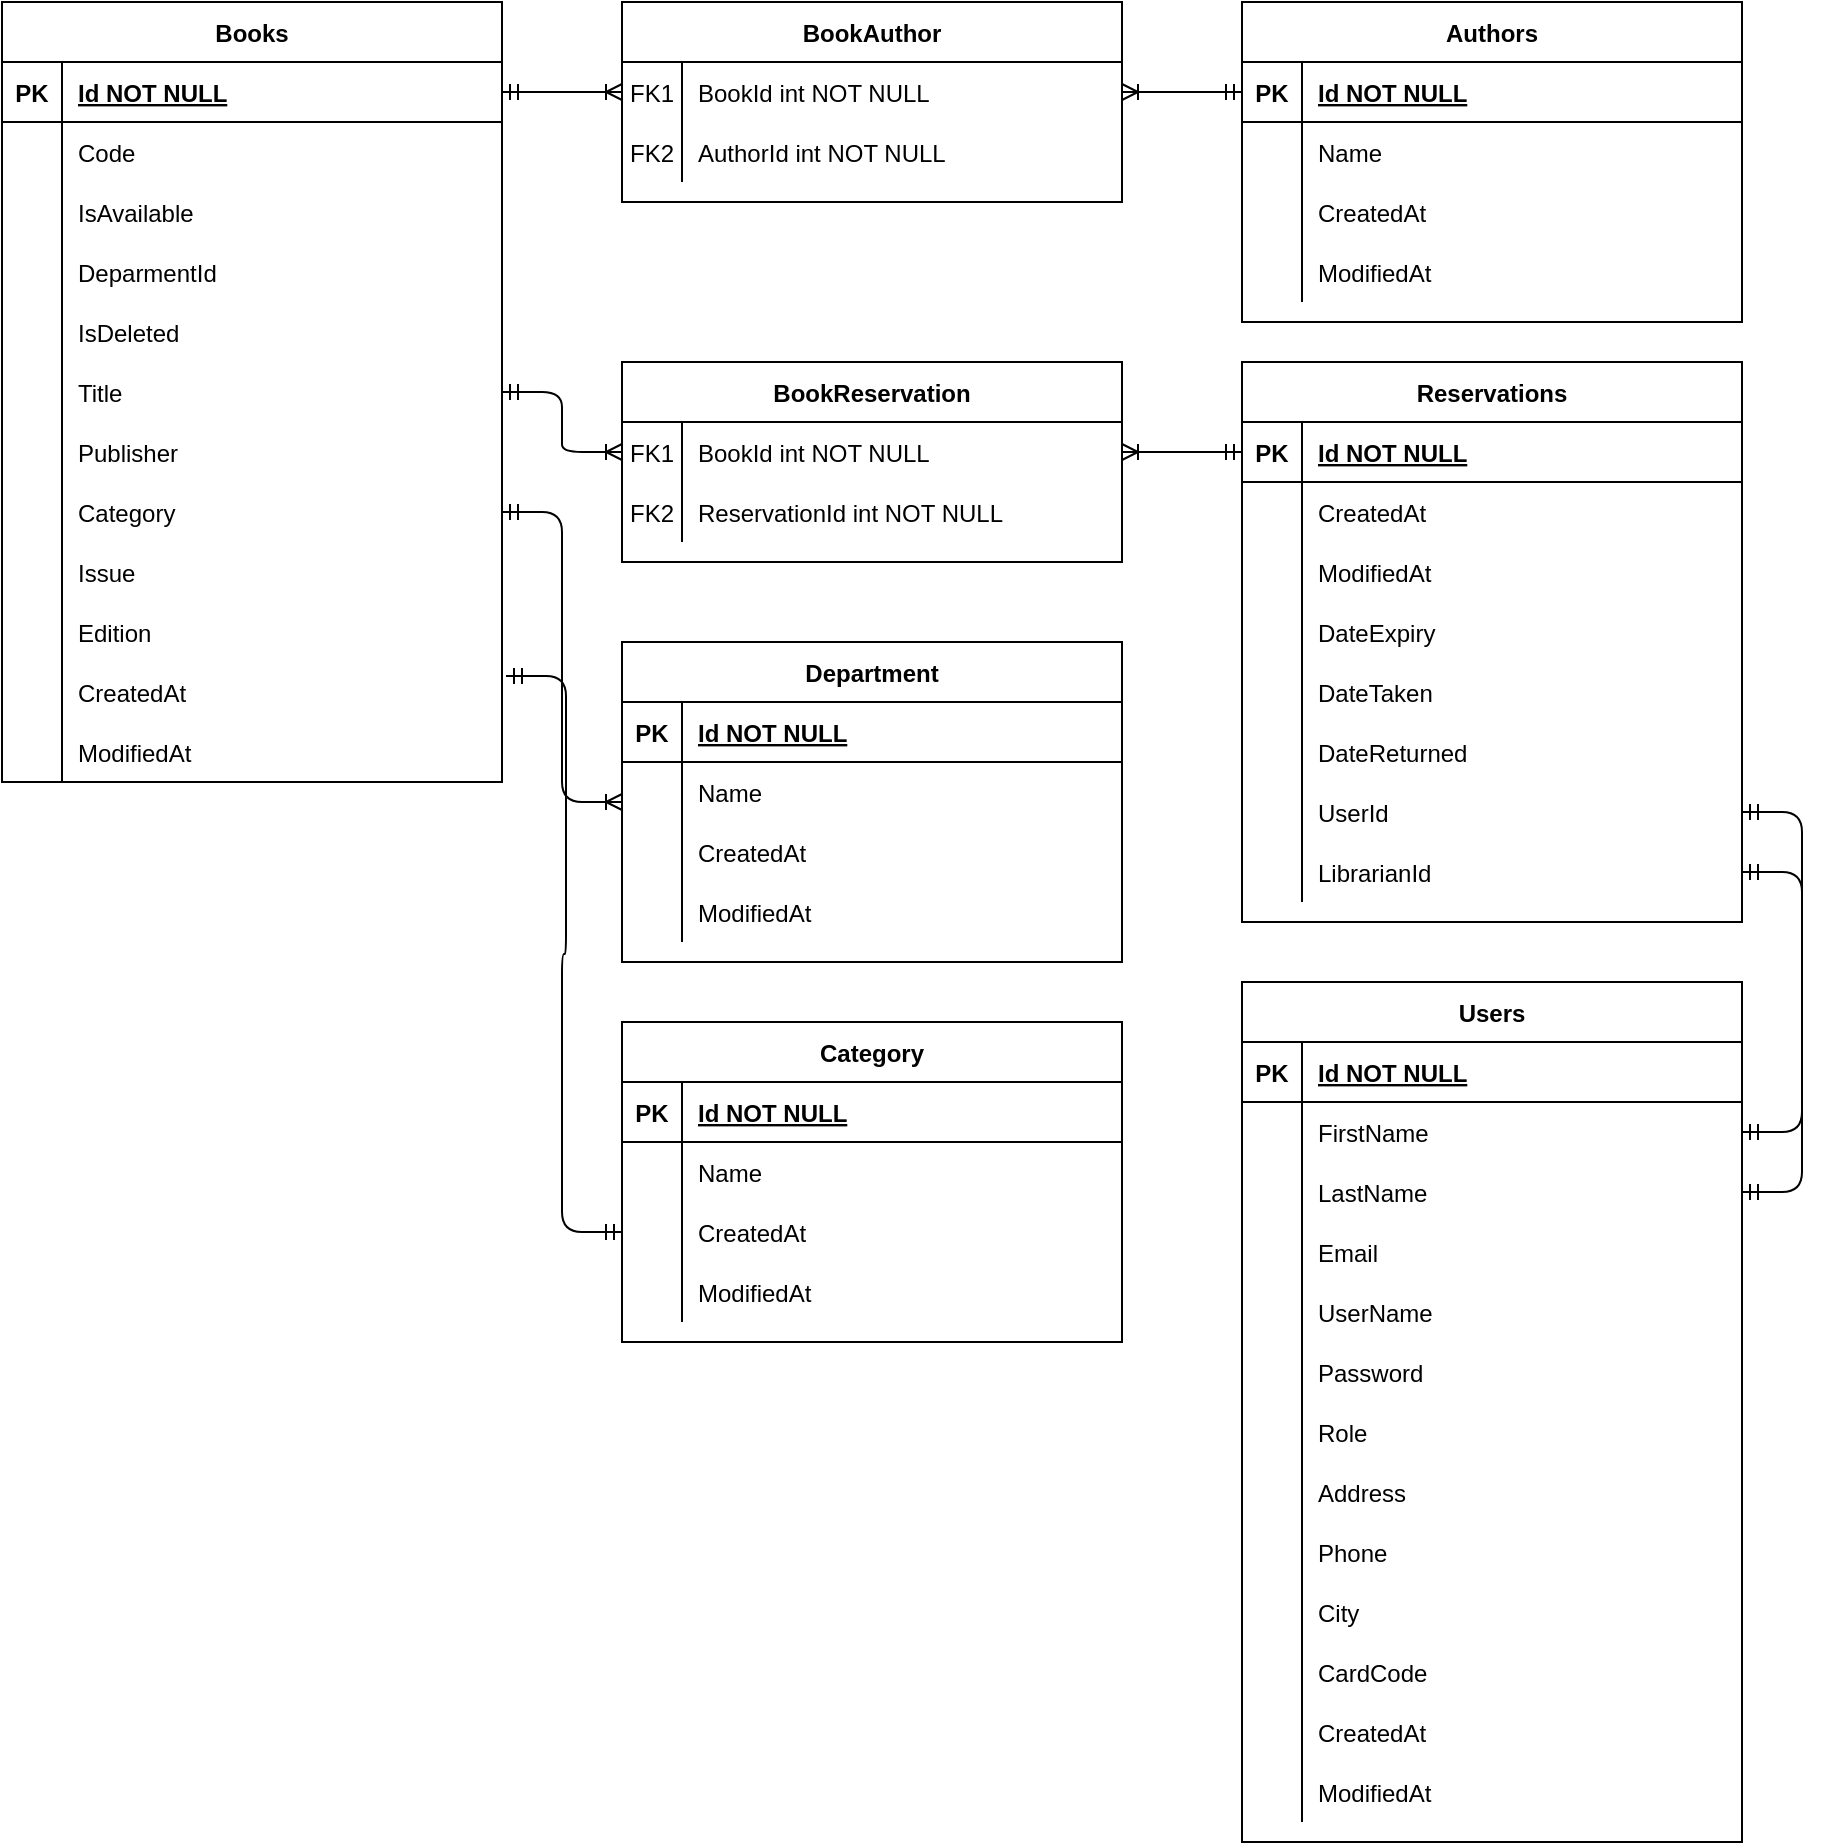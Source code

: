 <mxfile version="14.5.7" type="github">
  <diagram id="R2lEEEUBdFMjLlhIrx00" name="Page-1">
    <mxGraphModel dx="1422" dy="763" grid="1" gridSize="10" guides="1" tooltips="1" connect="1" arrows="1" fold="1" page="1" pageScale="1" pageWidth="850" pageHeight="1100" math="0" shadow="0" extFonts="Permanent Marker^https://fonts.googleapis.com/css?family=Permanent+Marker">
      <root>
        <mxCell id="0" />
        <mxCell id="1" parent="0" />
        <mxCell id="C-vyLk0tnHw3VtMMgP7b-2" value="BookAuthor" style="shape=table;startSize=30;container=1;collapsible=1;childLayout=tableLayout;fixedRows=1;rowLines=0;fontStyle=1;align=center;resizeLast=1;" parent="1" vertex="1">
          <mxGeometry x="320" y="40" width="250" height="100" as="geometry" />
        </mxCell>
        <mxCell id="C-vyLk0tnHw3VtMMgP7b-6" value="" style="shape=partialRectangle;collapsible=0;dropTarget=0;pointerEvents=0;fillColor=none;points=[[0,0.5],[1,0.5]];portConstraint=eastwest;top=0;left=0;right=0;bottom=0;" parent="C-vyLk0tnHw3VtMMgP7b-2" vertex="1">
          <mxGeometry y="30" width="250" height="30" as="geometry" />
        </mxCell>
        <mxCell id="C-vyLk0tnHw3VtMMgP7b-7" value="FK1" style="shape=partialRectangle;overflow=hidden;connectable=0;fillColor=none;top=0;left=0;bottom=0;right=0;" parent="C-vyLk0tnHw3VtMMgP7b-6" vertex="1">
          <mxGeometry width="30" height="30" as="geometry" />
        </mxCell>
        <mxCell id="C-vyLk0tnHw3VtMMgP7b-8" value="BookId int NOT NULL" style="shape=partialRectangle;overflow=hidden;connectable=0;fillColor=none;top=0;left=0;bottom=0;right=0;align=left;spacingLeft=6;" parent="C-vyLk0tnHw3VtMMgP7b-6" vertex="1">
          <mxGeometry x="30" width="220" height="30" as="geometry" />
        </mxCell>
        <mxCell id="C-vyLk0tnHw3VtMMgP7b-9" value="" style="shape=partialRectangle;collapsible=0;dropTarget=0;pointerEvents=0;fillColor=none;points=[[0,0.5],[1,0.5]];portConstraint=eastwest;top=0;left=0;right=0;bottom=0;" parent="C-vyLk0tnHw3VtMMgP7b-2" vertex="1">
          <mxGeometry y="60" width="250" height="30" as="geometry" />
        </mxCell>
        <mxCell id="C-vyLk0tnHw3VtMMgP7b-10" value="FK2" style="shape=partialRectangle;overflow=hidden;connectable=0;fillColor=none;top=0;left=0;bottom=0;right=0;" parent="C-vyLk0tnHw3VtMMgP7b-9" vertex="1">
          <mxGeometry width="30" height="30" as="geometry" />
        </mxCell>
        <mxCell id="C-vyLk0tnHw3VtMMgP7b-11" value="AuthorId int NOT NULL" style="shape=partialRectangle;overflow=hidden;connectable=0;fillColor=none;top=0;left=0;bottom=0;right=0;align=left;spacingLeft=6;" parent="C-vyLk0tnHw3VtMMgP7b-9" vertex="1">
          <mxGeometry x="30" width="220" height="30" as="geometry" />
        </mxCell>
        <mxCell id="C-vyLk0tnHw3VtMMgP7b-13" value="Authors" style="shape=table;startSize=30;container=1;collapsible=1;childLayout=tableLayout;fixedRows=1;rowLines=0;fontStyle=1;align=center;resizeLast=1;" parent="1" vertex="1">
          <mxGeometry x="630" y="40" width="250" height="160" as="geometry" />
        </mxCell>
        <mxCell id="C-vyLk0tnHw3VtMMgP7b-14" value="" style="shape=partialRectangle;collapsible=0;dropTarget=0;pointerEvents=0;fillColor=none;points=[[0,0.5],[1,0.5]];portConstraint=eastwest;top=0;left=0;right=0;bottom=1;" parent="C-vyLk0tnHw3VtMMgP7b-13" vertex="1">
          <mxGeometry y="30" width="250" height="30" as="geometry" />
        </mxCell>
        <mxCell id="C-vyLk0tnHw3VtMMgP7b-15" value="PK" style="shape=partialRectangle;overflow=hidden;connectable=0;fillColor=none;top=0;left=0;bottom=0;right=0;fontStyle=1;" parent="C-vyLk0tnHw3VtMMgP7b-14" vertex="1">
          <mxGeometry width="30" height="30" as="geometry" />
        </mxCell>
        <mxCell id="C-vyLk0tnHw3VtMMgP7b-16" value="Id NOT NULL " style="shape=partialRectangle;overflow=hidden;connectable=0;fillColor=none;top=0;left=0;bottom=0;right=0;align=left;spacingLeft=6;fontStyle=5;" parent="C-vyLk0tnHw3VtMMgP7b-14" vertex="1">
          <mxGeometry x="30" width="220" height="30" as="geometry" />
        </mxCell>
        <mxCell id="Au2_Axo3Q23OxQHNekFn-41" style="shape=partialRectangle;collapsible=0;dropTarget=0;pointerEvents=0;fillColor=none;points=[[0,0.5],[1,0.5]];portConstraint=eastwest;top=0;left=0;right=0;bottom=0;" parent="C-vyLk0tnHw3VtMMgP7b-13" vertex="1">
          <mxGeometry y="60" width="250" height="30" as="geometry" />
        </mxCell>
        <mxCell id="Au2_Axo3Q23OxQHNekFn-42" style="shape=partialRectangle;overflow=hidden;connectable=0;fillColor=none;top=0;left=0;bottom=0;right=0;" parent="Au2_Axo3Q23OxQHNekFn-41" vertex="1">
          <mxGeometry width="30" height="30" as="geometry" />
        </mxCell>
        <mxCell id="Au2_Axo3Q23OxQHNekFn-43" value="Name" style="shape=partialRectangle;overflow=hidden;connectable=0;fillColor=none;top=0;left=0;bottom=0;right=0;align=left;spacingLeft=6;" parent="Au2_Axo3Q23OxQHNekFn-41" vertex="1">
          <mxGeometry x="30" width="220" height="30" as="geometry" />
        </mxCell>
        <mxCell id="C-vyLk0tnHw3VtMMgP7b-17" value="" style="shape=partialRectangle;collapsible=0;dropTarget=0;pointerEvents=0;fillColor=none;points=[[0,0.5],[1,0.5]];portConstraint=eastwest;top=0;left=0;right=0;bottom=0;" parent="C-vyLk0tnHw3VtMMgP7b-13" vertex="1">
          <mxGeometry y="90" width="250" height="30" as="geometry" />
        </mxCell>
        <mxCell id="C-vyLk0tnHw3VtMMgP7b-18" value="" style="shape=partialRectangle;overflow=hidden;connectable=0;fillColor=none;top=0;left=0;bottom=0;right=0;" parent="C-vyLk0tnHw3VtMMgP7b-17" vertex="1">
          <mxGeometry width="30" height="30" as="geometry" />
        </mxCell>
        <mxCell id="C-vyLk0tnHw3VtMMgP7b-19" value="CreatedAt" style="shape=partialRectangle;overflow=hidden;connectable=0;fillColor=none;top=0;left=0;bottom=0;right=0;align=left;spacingLeft=6;" parent="C-vyLk0tnHw3VtMMgP7b-17" vertex="1">
          <mxGeometry x="30" width="220" height="30" as="geometry" />
        </mxCell>
        <mxCell id="C-vyLk0tnHw3VtMMgP7b-20" value="" style="shape=partialRectangle;collapsible=0;dropTarget=0;pointerEvents=0;fillColor=none;points=[[0,0.5],[1,0.5]];portConstraint=eastwest;top=0;left=0;right=0;bottom=0;" parent="C-vyLk0tnHw3VtMMgP7b-13" vertex="1">
          <mxGeometry y="120" width="250" height="30" as="geometry" />
        </mxCell>
        <mxCell id="C-vyLk0tnHw3VtMMgP7b-21" value="" style="shape=partialRectangle;overflow=hidden;connectable=0;fillColor=none;top=0;left=0;bottom=0;right=0;" parent="C-vyLk0tnHw3VtMMgP7b-20" vertex="1">
          <mxGeometry width="30" height="30" as="geometry" />
        </mxCell>
        <mxCell id="C-vyLk0tnHw3VtMMgP7b-22" value="ModifiedAt" style="shape=partialRectangle;overflow=hidden;connectable=0;fillColor=none;top=0;left=0;bottom=0;right=0;align=left;spacingLeft=6;" parent="C-vyLk0tnHw3VtMMgP7b-20" vertex="1">
          <mxGeometry x="30" width="220" height="30" as="geometry" />
        </mxCell>
        <mxCell id="C-vyLk0tnHw3VtMMgP7b-23" value="Books" style="shape=table;startSize=30;container=1;collapsible=1;childLayout=tableLayout;fixedRows=1;rowLines=0;fontStyle=1;align=center;resizeLast=1;" parent="1" vertex="1">
          <mxGeometry x="10" y="40" width="250" height="390" as="geometry" />
        </mxCell>
        <mxCell id="C-vyLk0tnHw3VtMMgP7b-24" value="" style="shape=partialRectangle;collapsible=0;dropTarget=0;pointerEvents=0;fillColor=none;points=[[0,0.5],[1,0.5]];portConstraint=eastwest;top=0;left=0;right=0;bottom=1;" parent="C-vyLk0tnHw3VtMMgP7b-23" vertex="1">
          <mxGeometry y="30" width="250" height="30" as="geometry" />
        </mxCell>
        <mxCell id="C-vyLk0tnHw3VtMMgP7b-25" value="PK" style="shape=partialRectangle;overflow=hidden;connectable=0;fillColor=none;top=0;left=0;bottom=0;right=0;fontStyle=1;" parent="C-vyLk0tnHw3VtMMgP7b-24" vertex="1">
          <mxGeometry width="30" height="30" as="geometry" />
        </mxCell>
        <mxCell id="C-vyLk0tnHw3VtMMgP7b-26" value="Id NOT NULL " style="shape=partialRectangle;overflow=hidden;connectable=0;fillColor=none;top=0;left=0;bottom=0;right=0;align=left;spacingLeft=6;fontStyle=5;" parent="C-vyLk0tnHw3VtMMgP7b-24" vertex="1">
          <mxGeometry x="30" width="220" height="30" as="geometry" />
        </mxCell>
        <mxCell id="Au2_Axo3Q23OxQHNekFn-34" style="shape=partialRectangle;collapsible=0;dropTarget=0;pointerEvents=0;fillColor=none;points=[[0,0.5],[1,0.5]];portConstraint=eastwest;top=0;left=0;right=0;bottom=0;" parent="C-vyLk0tnHw3VtMMgP7b-23" vertex="1">
          <mxGeometry y="60" width="250" height="30" as="geometry" />
        </mxCell>
        <mxCell id="Au2_Axo3Q23OxQHNekFn-35" style="shape=partialRectangle;overflow=hidden;connectable=0;fillColor=none;top=0;left=0;bottom=0;right=0;" parent="Au2_Axo3Q23OxQHNekFn-34" vertex="1">
          <mxGeometry width="30" height="30" as="geometry" />
        </mxCell>
        <mxCell id="Au2_Axo3Q23OxQHNekFn-36" value="Code" style="shape=partialRectangle;overflow=hidden;connectable=0;fillColor=none;top=0;left=0;bottom=0;right=0;align=left;spacingLeft=6;" parent="Au2_Axo3Q23OxQHNekFn-34" vertex="1">
          <mxGeometry x="30" width="220" height="30" as="geometry" />
        </mxCell>
        <mxCell id="C-vyLk0tnHw3VtMMgP7b-27" value="" style="shape=partialRectangle;collapsible=0;dropTarget=0;pointerEvents=0;fillColor=none;points=[[0,0.5],[1,0.5]];portConstraint=eastwest;top=0;left=0;right=0;bottom=0;" parent="C-vyLk0tnHw3VtMMgP7b-23" vertex="1">
          <mxGeometry y="90" width="250" height="30" as="geometry" />
        </mxCell>
        <mxCell id="C-vyLk0tnHw3VtMMgP7b-28" value="" style="shape=partialRectangle;overflow=hidden;connectable=0;fillColor=none;top=0;left=0;bottom=0;right=0;" parent="C-vyLk0tnHw3VtMMgP7b-27" vertex="1">
          <mxGeometry width="30" height="30" as="geometry" />
        </mxCell>
        <mxCell id="C-vyLk0tnHw3VtMMgP7b-29" value="IsAvailable" style="shape=partialRectangle;overflow=hidden;connectable=0;fillColor=none;top=0;left=0;bottom=0;right=0;align=left;spacingLeft=6;" parent="C-vyLk0tnHw3VtMMgP7b-27" vertex="1">
          <mxGeometry x="30" width="220" height="30" as="geometry" />
        </mxCell>
        <mxCell id="Au2_Axo3Q23OxQHNekFn-7" style="shape=partialRectangle;collapsible=0;dropTarget=0;pointerEvents=0;fillColor=none;points=[[0,0.5],[1,0.5]];portConstraint=eastwest;top=0;left=0;right=0;bottom=0;" parent="C-vyLk0tnHw3VtMMgP7b-23" vertex="1">
          <mxGeometry y="120" width="250" height="30" as="geometry" />
        </mxCell>
        <mxCell id="Au2_Axo3Q23OxQHNekFn-8" style="shape=partialRectangle;overflow=hidden;connectable=0;fillColor=none;top=0;left=0;bottom=0;right=0;" parent="Au2_Axo3Q23OxQHNekFn-7" vertex="1">
          <mxGeometry width="30" height="30" as="geometry" />
        </mxCell>
        <mxCell id="Au2_Axo3Q23OxQHNekFn-9" value="DeparmentId" style="shape=partialRectangle;overflow=hidden;connectable=0;fillColor=none;top=0;left=0;bottom=0;right=0;align=left;spacingLeft=6;" parent="Au2_Axo3Q23OxQHNekFn-7" vertex="1">
          <mxGeometry x="30" width="220" height="30" as="geometry" />
        </mxCell>
        <mxCell id="Au2_Axo3Q23OxQHNekFn-10" style="shape=partialRectangle;collapsible=0;dropTarget=0;pointerEvents=0;fillColor=none;points=[[0,0.5],[1,0.5]];portConstraint=eastwest;top=0;left=0;right=0;bottom=0;" parent="C-vyLk0tnHw3VtMMgP7b-23" vertex="1">
          <mxGeometry y="150" width="250" height="30" as="geometry" />
        </mxCell>
        <mxCell id="Au2_Axo3Q23OxQHNekFn-11" style="shape=partialRectangle;overflow=hidden;connectable=0;fillColor=none;top=0;left=0;bottom=0;right=0;" parent="Au2_Axo3Q23OxQHNekFn-10" vertex="1">
          <mxGeometry width="30" height="30" as="geometry" />
        </mxCell>
        <mxCell id="Au2_Axo3Q23OxQHNekFn-12" value="IsDeleted" style="shape=partialRectangle;overflow=hidden;connectable=0;fillColor=none;top=0;left=0;bottom=0;right=0;align=left;spacingLeft=6;" parent="Au2_Axo3Q23OxQHNekFn-10" vertex="1">
          <mxGeometry x="30" width="220" height="30" as="geometry" />
        </mxCell>
        <mxCell id="Au2_Axo3Q23OxQHNekFn-13" style="shape=partialRectangle;collapsible=0;dropTarget=0;pointerEvents=0;fillColor=none;points=[[0,0.5],[1,0.5]];portConstraint=eastwest;top=0;left=0;right=0;bottom=0;" parent="C-vyLk0tnHw3VtMMgP7b-23" vertex="1">
          <mxGeometry y="180" width="250" height="30" as="geometry" />
        </mxCell>
        <mxCell id="Au2_Axo3Q23OxQHNekFn-14" style="shape=partialRectangle;overflow=hidden;connectable=0;fillColor=none;top=0;left=0;bottom=0;right=0;" parent="Au2_Axo3Q23OxQHNekFn-13" vertex="1">
          <mxGeometry width="30" height="30" as="geometry" />
        </mxCell>
        <mxCell id="Au2_Axo3Q23OxQHNekFn-15" value="Title" style="shape=partialRectangle;overflow=hidden;connectable=0;fillColor=none;top=0;left=0;bottom=0;right=0;align=left;spacingLeft=6;" parent="Au2_Axo3Q23OxQHNekFn-13" vertex="1">
          <mxGeometry x="30" width="220" height="30" as="geometry" />
        </mxCell>
        <mxCell id="Au2_Axo3Q23OxQHNekFn-16" style="shape=partialRectangle;collapsible=0;dropTarget=0;pointerEvents=0;fillColor=none;points=[[0,0.5],[1,0.5]];portConstraint=eastwest;top=0;left=0;right=0;bottom=0;" parent="C-vyLk0tnHw3VtMMgP7b-23" vertex="1">
          <mxGeometry y="210" width="250" height="30" as="geometry" />
        </mxCell>
        <mxCell id="Au2_Axo3Q23OxQHNekFn-17" style="shape=partialRectangle;overflow=hidden;connectable=0;fillColor=none;top=0;left=0;bottom=0;right=0;" parent="Au2_Axo3Q23OxQHNekFn-16" vertex="1">
          <mxGeometry width="30" height="30" as="geometry" />
        </mxCell>
        <mxCell id="Au2_Axo3Q23OxQHNekFn-18" value="Publisher" style="shape=partialRectangle;overflow=hidden;connectable=0;fillColor=none;top=0;left=0;bottom=0;right=0;align=left;spacingLeft=6;" parent="Au2_Axo3Q23OxQHNekFn-16" vertex="1">
          <mxGeometry x="30" width="220" height="30" as="geometry" />
        </mxCell>
        <mxCell id="Au2_Axo3Q23OxQHNekFn-19" style="shape=partialRectangle;collapsible=0;dropTarget=0;pointerEvents=0;fillColor=none;points=[[0,0.5],[1,0.5]];portConstraint=eastwest;top=0;left=0;right=0;bottom=0;" parent="C-vyLk0tnHw3VtMMgP7b-23" vertex="1">
          <mxGeometry y="240" width="250" height="30" as="geometry" />
        </mxCell>
        <mxCell id="Au2_Axo3Q23OxQHNekFn-20" style="shape=partialRectangle;overflow=hidden;connectable=0;fillColor=none;top=0;left=0;bottom=0;right=0;" parent="Au2_Axo3Q23OxQHNekFn-19" vertex="1">
          <mxGeometry width="30" height="30" as="geometry" />
        </mxCell>
        <mxCell id="Au2_Axo3Q23OxQHNekFn-21" value="Category" style="shape=partialRectangle;overflow=hidden;connectable=0;fillColor=none;top=0;left=0;bottom=0;right=0;align=left;spacingLeft=6;" parent="Au2_Axo3Q23OxQHNekFn-19" vertex="1">
          <mxGeometry x="30" width="220" height="30" as="geometry" />
        </mxCell>
        <mxCell id="Au2_Axo3Q23OxQHNekFn-22" style="shape=partialRectangle;collapsible=0;dropTarget=0;pointerEvents=0;fillColor=none;points=[[0,0.5],[1,0.5]];portConstraint=eastwest;top=0;left=0;right=0;bottom=0;" parent="C-vyLk0tnHw3VtMMgP7b-23" vertex="1">
          <mxGeometry y="270" width="250" height="30" as="geometry" />
        </mxCell>
        <mxCell id="Au2_Axo3Q23OxQHNekFn-23" style="shape=partialRectangle;overflow=hidden;connectable=0;fillColor=none;top=0;left=0;bottom=0;right=0;" parent="Au2_Axo3Q23OxQHNekFn-22" vertex="1">
          <mxGeometry width="30" height="30" as="geometry" />
        </mxCell>
        <mxCell id="Au2_Axo3Q23OxQHNekFn-24" value="Issue" style="shape=partialRectangle;overflow=hidden;connectable=0;fillColor=none;top=0;left=0;bottom=0;right=0;align=left;spacingLeft=6;" parent="Au2_Axo3Q23OxQHNekFn-22" vertex="1">
          <mxGeometry x="30" width="220" height="30" as="geometry" />
        </mxCell>
        <mxCell id="Au2_Axo3Q23OxQHNekFn-25" style="shape=partialRectangle;collapsible=0;dropTarget=0;pointerEvents=0;fillColor=none;points=[[0,0.5],[1,0.5]];portConstraint=eastwest;top=0;left=0;right=0;bottom=0;" parent="C-vyLk0tnHw3VtMMgP7b-23" vertex="1">
          <mxGeometry y="300" width="250" height="30" as="geometry" />
        </mxCell>
        <mxCell id="Au2_Axo3Q23OxQHNekFn-26" style="shape=partialRectangle;overflow=hidden;connectable=0;fillColor=none;top=0;left=0;bottom=0;right=0;" parent="Au2_Axo3Q23OxQHNekFn-25" vertex="1">
          <mxGeometry width="30" height="30" as="geometry" />
        </mxCell>
        <mxCell id="Au2_Axo3Q23OxQHNekFn-27" value="Edition" style="shape=partialRectangle;overflow=hidden;connectable=0;fillColor=none;top=0;left=0;bottom=0;right=0;align=left;spacingLeft=6;" parent="Au2_Axo3Q23OxQHNekFn-25" vertex="1">
          <mxGeometry x="30" width="220" height="30" as="geometry" />
        </mxCell>
        <mxCell id="Au2_Axo3Q23OxQHNekFn-28" style="shape=partialRectangle;collapsible=0;dropTarget=0;pointerEvents=0;fillColor=none;points=[[0,0.5],[1,0.5]];portConstraint=eastwest;top=0;left=0;right=0;bottom=0;" parent="C-vyLk0tnHw3VtMMgP7b-23" vertex="1">
          <mxGeometry y="330" width="250" height="30" as="geometry" />
        </mxCell>
        <mxCell id="Au2_Axo3Q23OxQHNekFn-29" style="shape=partialRectangle;overflow=hidden;connectable=0;fillColor=none;top=0;left=0;bottom=0;right=0;" parent="Au2_Axo3Q23OxQHNekFn-28" vertex="1">
          <mxGeometry width="30" height="30" as="geometry" />
        </mxCell>
        <mxCell id="Au2_Axo3Q23OxQHNekFn-30" value="CreatedAt" style="shape=partialRectangle;overflow=hidden;connectable=0;fillColor=none;top=0;left=0;bottom=0;right=0;align=left;spacingLeft=6;" parent="Au2_Axo3Q23OxQHNekFn-28" vertex="1">
          <mxGeometry x="30" width="220" height="30" as="geometry" />
        </mxCell>
        <mxCell id="Au2_Axo3Q23OxQHNekFn-31" style="shape=partialRectangle;collapsible=0;dropTarget=0;pointerEvents=0;fillColor=none;points=[[0,0.5],[1,0.5]];portConstraint=eastwest;top=0;left=0;right=0;bottom=0;" parent="C-vyLk0tnHw3VtMMgP7b-23" vertex="1">
          <mxGeometry y="360" width="250" height="30" as="geometry" />
        </mxCell>
        <mxCell id="Au2_Axo3Q23OxQHNekFn-32" style="shape=partialRectangle;overflow=hidden;connectable=0;fillColor=none;top=0;left=0;bottom=0;right=0;" parent="Au2_Axo3Q23OxQHNekFn-31" vertex="1">
          <mxGeometry width="30" height="30" as="geometry" />
        </mxCell>
        <mxCell id="Au2_Axo3Q23OxQHNekFn-33" value="ModifiedAt" style="shape=partialRectangle;overflow=hidden;connectable=0;fillColor=none;top=0;left=0;bottom=0;right=0;align=left;spacingLeft=6;" parent="Au2_Axo3Q23OxQHNekFn-31" vertex="1">
          <mxGeometry x="30" width="220" height="30" as="geometry" />
        </mxCell>
        <mxCell id="Au2_Axo3Q23OxQHNekFn-44" value="" style="edgeStyle=entityRelationEdgeStyle;fontSize=12;html=1;endArrow=ERoneToMany;startArrow=ERmandOne;exitX=1;exitY=0.5;exitDx=0;exitDy=0;entryX=0;entryY=0.5;entryDx=0;entryDy=0;" parent="1" source="C-vyLk0tnHw3VtMMgP7b-24" target="C-vyLk0tnHw3VtMMgP7b-6" edge="1">
          <mxGeometry width="100" height="100" relative="1" as="geometry">
            <mxPoint x="370" y="320" as="sourcePoint" />
            <mxPoint x="470" y="220" as="targetPoint" />
          </mxGeometry>
        </mxCell>
        <mxCell id="Au2_Axo3Q23OxQHNekFn-45" value="" style="edgeStyle=entityRelationEdgeStyle;fontSize=12;html=1;endArrow=ERoneToMany;startArrow=ERmandOne;entryX=1;entryY=0.5;entryDx=0;entryDy=0;exitX=0;exitY=0.5;exitDx=0;exitDy=0;" parent="1" source="C-vyLk0tnHw3VtMMgP7b-14" target="C-vyLk0tnHw3VtMMgP7b-6" edge="1">
          <mxGeometry width="100" height="100" relative="1" as="geometry">
            <mxPoint x="370" y="320" as="sourcePoint" />
            <mxPoint x="470" y="220" as="targetPoint" />
          </mxGeometry>
        </mxCell>
        <mxCell id="Au2_Axo3Q23OxQHNekFn-48" value="Reservations" style="shape=table;startSize=30;container=1;collapsible=1;childLayout=tableLayout;fixedRows=1;rowLines=0;fontStyle=1;align=center;resizeLast=1;" parent="1" vertex="1">
          <mxGeometry x="630" y="220" width="250" height="280" as="geometry" />
        </mxCell>
        <mxCell id="Au2_Axo3Q23OxQHNekFn-49" value="" style="shape=partialRectangle;collapsible=0;dropTarget=0;pointerEvents=0;fillColor=none;points=[[0,0.5],[1,0.5]];portConstraint=eastwest;top=0;left=0;right=0;bottom=1;" parent="Au2_Axo3Q23OxQHNekFn-48" vertex="1">
          <mxGeometry y="30" width="250" height="30" as="geometry" />
        </mxCell>
        <mxCell id="Au2_Axo3Q23OxQHNekFn-50" value="PK" style="shape=partialRectangle;overflow=hidden;connectable=0;fillColor=none;top=0;left=0;bottom=0;right=0;fontStyle=1;" parent="Au2_Axo3Q23OxQHNekFn-49" vertex="1">
          <mxGeometry width="30" height="30" as="geometry" />
        </mxCell>
        <mxCell id="Au2_Axo3Q23OxQHNekFn-51" value="Id NOT NULL " style="shape=partialRectangle;overflow=hidden;connectable=0;fillColor=none;top=0;left=0;bottom=0;right=0;align=left;spacingLeft=6;fontStyle=5;" parent="Au2_Axo3Q23OxQHNekFn-49" vertex="1">
          <mxGeometry x="30" width="220" height="30" as="geometry" />
        </mxCell>
        <mxCell id="Au2_Axo3Q23OxQHNekFn-55" value="" style="shape=partialRectangle;collapsible=0;dropTarget=0;pointerEvents=0;fillColor=none;points=[[0,0.5],[1,0.5]];portConstraint=eastwest;top=0;left=0;right=0;bottom=0;" parent="Au2_Axo3Q23OxQHNekFn-48" vertex="1">
          <mxGeometry y="60" width="250" height="30" as="geometry" />
        </mxCell>
        <mxCell id="Au2_Axo3Q23OxQHNekFn-56" value="" style="shape=partialRectangle;overflow=hidden;connectable=0;fillColor=none;top=0;left=0;bottom=0;right=0;" parent="Au2_Axo3Q23OxQHNekFn-55" vertex="1">
          <mxGeometry width="30" height="30" as="geometry" />
        </mxCell>
        <mxCell id="Au2_Axo3Q23OxQHNekFn-57" value="CreatedAt" style="shape=partialRectangle;overflow=hidden;connectable=0;fillColor=none;top=0;left=0;bottom=0;right=0;align=left;spacingLeft=6;" parent="Au2_Axo3Q23OxQHNekFn-55" vertex="1">
          <mxGeometry x="30" width="220" height="30" as="geometry" />
        </mxCell>
        <mxCell id="Au2_Axo3Q23OxQHNekFn-58" value="" style="shape=partialRectangle;collapsible=0;dropTarget=0;pointerEvents=0;fillColor=none;points=[[0,0.5],[1,0.5]];portConstraint=eastwest;top=0;left=0;right=0;bottom=0;" parent="Au2_Axo3Q23OxQHNekFn-48" vertex="1">
          <mxGeometry y="90" width="250" height="30" as="geometry" />
        </mxCell>
        <mxCell id="Au2_Axo3Q23OxQHNekFn-59" value="" style="shape=partialRectangle;overflow=hidden;connectable=0;fillColor=none;top=0;left=0;bottom=0;right=0;" parent="Au2_Axo3Q23OxQHNekFn-58" vertex="1">
          <mxGeometry width="30" height="30" as="geometry" />
        </mxCell>
        <mxCell id="Au2_Axo3Q23OxQHNekFn-60" value="ModifiedAt" style="shape=partialRectangle;overflow=hidden;connectable=0;fillColor=none;top=0;left=0;bottom=0;right=0;align=left;spacingLeft=6;" parent="Au2_Axo3Q23OxQHNekFn-58" vertex="1">
          <mxGeometry x="30" width="220" height="30" as="geometry" />
        </mxCell>
        <mxCell id="Au2_Axo3Q23OxQHNekFn-67" style="shape=partialRectangle;collapsible=0;dropTarget=0;pointerEvents=0;fillColor=none;points=[[0,0.5],[1,0.5]];portConstraint=eastwest;top=0;left=0;right=0;bottom=0;" parent="Au2_Axo3Q23OxQHNekFn-48" vertex="1">
          <mxGeometry y="120" width="250" height="30" as="geometry" />
        </mxCell>
        <mxCell id="Au2_Axo3Q23OxQHNekFn-68" style="shape=partialRectangle;overflow=hidden;connectable=0;fillColor=none;top=0;left=0;bottom=0;right=0;" parent="Au2_Axo3Q23OxQHNekFn-67" vertex="1">
          <mxGeometry width="30" height="30" as="geometry" />
        </mxCell>
        <mxCell id="Au2_Axo3Q23OxQHNekFn-69" value="DateExpiry" style="shape=partialRectangle;overflow=hidden;connectable=0;fillColor=none;top=0;left=0;bottom=0;right=0;align=left;spacingLeft=6;" parent="Au2_Axo3Q23OxQHNekFn-67" vertex="1">
          <mxGeometry x="30" width="220" height="30" as="geometry" />
        </mxCell>
        <mxCell id="Au2_Axo3Q23OxQHNekFn-64" style="shape=partialRectangle;collapsible=0;dropTarget=0;pointerEvents=0;fillColor=none;points=[[0,0.5],[1,0.5]];portConstraint=eastwest;top=0;left=0;right=0;bottom=0;" parent="Au2_Axo3Q23OxQHNekFn-48" vertex="1">
          <mxGeometry y="150" width="250" height="30" as="geometry" />
        </mxCell>
        <mxCell id="Au2_Axo3Q23OxQHNekFn-65" style="shape=partialRectangle;overflow=hidden;connectable=0;fillColor=none;top=0;left=0;bottom=0;right=0;" parent="Au2_Axo3Q23OxQHNekFn-64" vertex="1">
          <mxGeometry width="30" height="30" as="geometry" />
        </mxCell>
        <mxCell id="Au2_Axo3Q23OxQHNekFn-66" value="DateTaken" style="shape=partialRectangle;overflow=hidden;connectable=0;fillColor=none;top=0;left=0;bottom=0;right=0;align=left;spacingLeft=6;" parent="Au2_Axo3Q23OxQHNekFn-64" vertex="1">
          <mxGeometry x="30" width="220" height="30" as="geometry" />
        </mxCell>
        <mxCell id="Au2_Axo3Q23OxQHNekFn-76" style="shape=partialRectangle;collapsible=0;dropTarget=0;pointerEvents=0;fillColor=none;points=[[0,0.5],[1,0.5]];portConstraint=eastwest;top=0;left=0;right=0;bottom=0;" parent="Au2_Axo3Q23OxQHNekFn-48" vertex="1">
          <mxGeometry y="180" width="250" height="30" as="geometry" />
        </mxCell>
        <mxCell id="Au2_Axo3Q23OxQHNekFn-77" style="shape=partialRectangle;overflow=hidden;connectable=0;fillColor=none;top=0;left=0;bottom=0;right=0;" parent="Au2_Axo3Q23OxQHNekFn-76" vertex="1">
          <mxGeometry width="30" height="30" as="geometry" />
        </mxCell>
        <mxCell id="Au2_Axo3Q23OxQHNekFn-78" value="DateReturned" style="shape=partialRectangle;overflow=hidden;connectable=0;fillColor=none;top=0;left=0;bottom=0;right=0;align=left;spacingLeft=6;" parent="Au2_Axo3Q23OxQHNekFn-76" vertex="1">
          <mxGeometry x="30" width="220" height="30" as="geometry" />
        </mxCell>
        <mxCell id="Au2_Axo3Q23OxQHNekFn-73" style="shape=partialRectangle;collapsible=0;dropTarget=0;pointerEvents=0;fillColor=none;points=[[0,0.5],[1,0.5]];portConstraint=eastwest;top=0;left=0;right=0;bottom=0;" parent="Au2_Axo3Q23OxQHNekFn-48" vertex="1">
          <mxGeometry y="210" width="250" height="30" as="geometry" />
        </mxCell>
        <mxCell id="Au2_Axo3Q23OxQHNekFn-74" style="shape=partialRectangle;overflow=hidden;connectable=0;fillColor=none;top=0;left=0;bottom=0;right=0;" parent="Au2_Axo3Q23OxQHNekFn-73" vertex="1">
          <mxGeometry width="30" height="30" as="geometry" />
        </mxCell>
        <mxCell id="Au2_Axo3Q23OxQHNekFn-75" value="UserId" style="shape=partialRectangle;overflow=hidden;connectable=0;fillColor=none;top=0;left=0;bottom=0;right=0;align=left;spacingLeft=6;" parent="Au2_Axo3Q23OxQHNekFn-73" vertex="1">
          <mxGeometry x="30" width="220" height="30" as="geometry" />
        </mxCell>
        <mxCell id="Au2_Axo3Q23OxQHNekFn-70" style="shape=partialRectangle;collapsible=0;dropTarget=0;pointerEvents=0;fillColor=none;points=[[0,0.5],[1,0.5]];portConstraint=eastwest;top=0;left=0;right=0;bottom=0;" parent="Au2_Axo3Q23OxQHNekFn-48" vertex="1">
          <mxGeometry y="240" width="250" height="30" as="geometry" />
        </mxCell>
        <mxCell id="Au2_Axo3Q23OxQHNekFn-71" style="shape=partialRectangle;overflow=hidden;connectable=0;fillColor=none;top=0;left=0;bottom=0;right=0;" parent="Au2_Axo3Q23OxQHNekFn-70" vertex="1">
          <mxGeometry width="30" height="30" as="geometry" />
        </mxCell>
        <mxCell id="Au2_Axo3Q23OxQHNekFn-72" value="LibrarianId" style="shape=partialRectangle;overflow=hidden;connectable=0;fillColor=none;top=0;left=0;bottom=0;right=0;align=left;spacingLeft=6;" parent="Au2_Axo3Q23OxQHNekFn-70" vertex="1">
          <mxGeometry x="30" width="220" height="30" as="geometry" />
        </mxCell>
        <mxCell id="Au2_Axo3Q23OxQHNekFn-79" value="BookReservation" style="shape=table;startSize=30;container=1;collapsible=1;childLayout=tableLayout;fixedRows=1;rowLines=0;fontStyle=1;align=center;resizeLast=1;" parent="1" vertex="1">
          <mxGeometry x="320" y="220" width="250" height="100" as="geometry" />
        </mxCell>
        <mxCell id="Au2_Axo3Q23OxQHNekFn-80" value="" style="shape=partialRectangle;collapsible=0;dropTarget=0;pointerEvents=0;fillColor=none;points=[[0,0.5],[1,0.5]];portConstraint=eastwest;top=0;left=0;right=0;bottom=0;" parent="Au2_Axo3Q23OxQHNekFn-79" vertex="1">
          <mxGeometry y="30" width="250" height="30" as="geometry" />
        </mxCell>
        <mxCell id="Au2_Axo3Q23OxQHNekFn-81" value="FK1" style="shape=partialRectangle;overflow=hidden;connectable=0;fillColor=none;top=0;left=0;bottom=0;right=0;" parent="Au2_Axo3Q23OxQHNekFn-80" vertex="1">
          <mxGeometry width="30" height="30" as="geometry" />
        </mxCell>
        <mxCell id="Au2_Axo3Q23OxQHNekFn-82" value="BookId int NOT NULL" style="shape=partialRectangle;overflow=hidden;connectable=0;fillColor=none;top=0;left=0;bottom=0;right=0;align=left;spacingLeft=6;" parent="Au2_Axo3Q23OxQHNekFn-80" vertex="1">
          <mxGeometry x="30" width="220" height="30" as="geometry" />
        </mxCell>
        <mxCell id="Au2_Axo3Q23OxQHNekFn-83" value="" style="shape=partialRectangle;collapsible=0;dropTarget=0;pointerEvents=0;fillColor=none;points=[[0,0.5],[1,0.5]];portConstraint=eastwest;top=0;left=0;right=0;bottom=0;" parent="Au2_Axo3Q23OxQHNekFn-79" vertex="1">
          <mxGeometry y="60" width="250" height="30" as="geometry" />
        </mxCell>
        <mxCell id="Au2_Axo3Q23OxQHNekFn-84" value="FK2" style="shape=partialRectangle;overflow=hidden;connectable=0;fillColor=none;top=0;left=0;bottom=0;right=0;" parent="Au2_Axo3Q23OxQHNekFn-83" vertex="1">
          <mxGeometry width="30" height="30" as="geometry" />
        </mxCell>
        <mxCell id="Au2_Axo3Q23OxQHNekFn-85" value="ReservationId int NOT NULL" style="shape=partialRectangle;overflow=hidden;connectable=0;fillColor=none;top=0;left=0;bottom=0;right=0;align=left;spacingLeft=6;" parent="Au2_Axo3Q23OxQHNekFn-83" vertex="1">
          <mxGeometry x="30" width="220" height="30" as="geometry" />
        </mxCell>
        <mxCell id="Au2_Axo3Q23OxQHNekFn-86" value="" style="edgeStyle=entityRelationEdgeStyle;fontSize=12;html=1;endArrow=ERoneToMany;startArrow=ERmandOne;exitX=1;exitY=0.5;exitDx=0;exitDy=0;entryX=0;entryY=0.5;entryDx=0;entryDy=0;" parent="1" source="Au2_Axo3Q23OxQHNekFn-13" target="Au2_Axo3Q23OxQHNekFn-80" edge="1">
          <mxGeometry width="100" height="100" relative="1" as="geometry">
            <mxPoint x="310" y="310" as="sourcePoint" />
            <mxPoint x="370" y="310" as="targetPoint" />
          </mxGeometry>
        </mxCell>
        <mxCell id="Au2_Axo3Q23OxQHNekFn-89" value="" style="edgeStyle=entityRelationEdgeStyle;fontSize=12;html=1;endArrow=ERoneToMany;startArrow=ERmandOne;entryX=1;entryY=0.5;entryDx=0;entryDy=0;exitX=0;exitY=0.5;exitDx=0;exitDy=0;" parent="1" source="Au2_Axo3Q23OxQHNekFn-49" target="Au2_Axo3Q23OxQHNekFn-80" edge="1">
          <mxGeometry width="100" height="100" relative="1" as="geometry">
            <mxPoint x="460" y="490" as="sourcePoint" />
            <mxPoint x="560" y="390" as="targetPoint" />
          </mxGeometry>
        </mxCell>
        <mxCell id="Au2_Axo3Q23OxQHNekFn-90" value="Users" style="shape=table;startSize=30;container=1;collapsible=1;childLayout=tableLayout;fixedRows=1;rowLines=0;fontStyle=1;align=center;resizeLast=1;" parent="1" vertex="1">
          <mxGeometry x="630" y="530" width="250" height="430" as="geometry" />
        </mxCell>
        <mxCell id="Au2_Axo3Q23OxQHNekFn-91" value="" style="shape=partialRectangle;collapsible=0;dropTarget=0;pointerEvents=0;fillColor=none;points=[[0,0.5],[1,0.5]];portConstraint=eastwest;top=0;left=0;right=0;bottom=1;" parent="Au2_Axo3Q23OxQHNekFn-90" vertex="1">
          <mxGeometry y="30" width="250" height="30" as="geometry" />
        </mxCell>
        <mxCell id="Au2_Axo3Q23OxQHNekFn-92" value="PK" style="shape=partialRectangle;overflow=hidden;connectable=0;fillColor=none;top=0;left=0;bottom=0;right=0;fontStyle=1;" parent="Au2_Axo3Q23OxQHNekFn-91" vertex="1">
          <mxGeometry width="30" height="30" as="geometry" />
        </mxCell>
        <mxCell id="Au2_Axo3Q23OxQHNekFn-93" value="Id NOT NULL " style="shape=partialRectangle;overflow=hidden;connectable=0;fillColor=none;top=0;left=0;bottom=0;right=0;align=left;spacingLeft=6;fontStyle=5;" parent="Au2_Axo3Q23OxQHNekFn-91" vertex="1">
          <mxGeometry x="30" width="220" height="30" as="geometry" />
        </mxCell>
        <mxCell id="Au2_Axo3Q23OxQHNekFn-115" style="shape=partialRectangle;collapsible=0;dropTarget=0;pointerEvents=0;fillColor=none;points=[[0,0.5],[1,0.5]];portConstraint=eastwest;top=0;left=0;right=0;bottom=0;" parent="Au2_Axo3Q23OxQHNekFn-90" vertex="1">
          <mxGeometry y="60" width="250" height="30" as="geometry" />
        </mxCell>
        <mxCell id="Au2_Axo3Q23OxQHNekFn-116" style="shape=partialRectangle;overflow=hidden;connectable=0;fillColor=none;top=0;left=0;bottom=0;right=0;" parent="Au2_Axo3Q23OxQHNekFn-115" vertex="1">
          <mxGeometry width="30" height="30" as="geometry" />
        </mxCell>
        <mxCell id="Au2_Axo3Q23OxQHNekFn-117" value="FirstName" style="shape=partialRectangle;overflow=hidden;connectable=0;fillColor=none;top=0;left=0;bottom=0;right=0;align=left;spacingLeft=6;" parent="Au2_Axo3Q23OxQHNekFn-115" vertex="1">
          <mxGeometry x="30" width="220" height="30" as="geometry" />
        </mxCell>
        <mxCell id="Au2_Axo3Q23OxQHNekFn-118" style="shape=partialRectangle;collapsible=0;dropTarget=0;pointerEvents=0;fillColor=none;points=[[0,0.5],[1,0.5]];portConstraint=eastwest;top=0;left=0;right=0;bottom=0;" parent="Au2_Axo3Q23OxQHNekFn-90" vertex="1">
          <mxGeometry y="90" width="250" height="30" as="geometry" />
        </mxCell>
        <mxCell id="Au2_Axo3Q23OxQHNekFn-119" style="shape=partialRectangle;overflow=hidden;connectable=0;fillColor=none;top=0;left=0;bottom=0;right=0;" parent="Au2_Axo3Q23OxQHNekFn-118" vertex="1">
          <mxGeometry width="30" height="30" as="geometry" />
        </mxCell>
        <mxCell id="Au2_Axo3Q23OxQHNekFn-120" value="LastName" style="shape=partialRectangle;overflow=hidden;connectable=0;fillColor=none;top=0;left=0;bottom=0;right=0;align=left;spacingLeft=6;" parent="Au2_Axo3Q23OxQHNekFn-118" vertex="1">
          <mxGeometry x="30" width="220" height="30" as="geometry" />
        </mxCell>
        <mxCell id="Au2_Axo3Q23OxQHNekFn-151" style="shape=partialRectangle;collapsible=0;dropTarget=0;pointerEvents=0;fillColor=none;points=[[0,0.5],[1,0.5]];portConstraint=eastwest;top=0;left=0;right=0;bottom=0;" parent="Au2_Axo3Q23OxQHNekFn-90" vertex="1">
          <mxGeometry y="120" width="250" height="30" as="geometry" />
        </mxCell>
        <mxCell id="Au2_Axo3Q23OxQHNekFn-152" style="shape=partialRectangle;overflow=hidden;connectable=0;fillColor=none;top=0;left=0;bottom=0;right=0;" parent="Au2_Axo3Q23OxQHNekFn-151" vertex="1">
          <mxGeometry width="30" height="30" as="geometry" />
        </mxCell>
        <mxCell id="Au2_Axo3Q23OxQHNekFn-153" value="Email" style="shape=partialRectangle;overflow=hidden;connectable=0;fillColor=none;top=0;left=0;bottom=0;right=0;align=left;spacingLeft=6;" parent="Au2_Axo3Q23OxQHNekFn-151" vertex="1">
          <mxGeometry x="30" width="220" height="30" as="geometry" />
        </mxCell>
        <mxCell id="Au2_Axo3Q23OxQHNekFn-121" style="shape=partialRectangle;collapsible=0;dropTarget=0;pointerEvents=0;fillColor=none;points=[[0,0.5],[1,0.5]];portConstraint=eastwest;top=0;left=0;right=0;bottom=0;" parent="Au2_Axo3Q23OxQHNekFn-90" vertex="1">
          <mxGeometry y="150" width="250" height="30" as="geometry" />
        </mxCell>
        <mxCell id="Au2_Axo3Q23OxQHNekFn-122" style="shape=partialRectangle;overflow=hidden;connectable=0;fillColor=none;top=0;left=0;bottom=0;right=0;" parent="Au2_Axo3Q23OxQHNekFn-121" vertex="1">
          <mxGeometry width="30" height="30" as="geometry" />
        </mxCell>
        <mxCell id="Au2_Axo3Q23OxQHNekFn-123" value="UserName" style="shape=partialRectangle;overflow=hidden;connectable=0;fillColor=none;top=0;left=0;bottom=0;right=0;align=left;spacingLeft=6;" parent="Au2_Axo3Q23OxQHNekFn-121" vertex="1">
          <mxGeometry x="30" width="220" height="30" as="geometry" />
        </mxCell>
        <mxCell id="Au2_Axo3Q23OxQHNekFn-124" style="shape=partialRectangle;collapsible=0;dropTarget=0;pointerEvents=0;fillColor=none;points=[[0,0.5],[1,0.5]];portConstraint=eastwest;top=0;left=0;right=0;bottom=0;" parent="Au2_Axo3Q23OxQHNekFn-90" vertex="1">
          <mxGeometry y="180" width="250" height="30" as="geometry" />
        </mxCell>
        <mxCell id="Au2_Axo3Q23OxQHNekFn-125" style="shape=partialRectangle;overflow=hidden;connectable=0;fillColor=none;top=0;left=0;bottom=0;right=0;" parent="Au2_Axo3Q23OxQHNekFn-124" vertex="1">
          <mxGeometry width="30" height="30" as="geometry" />
        </mxCell>
        <mxCell id="Au2_Axo3Q23OxQHNekFn-126" value="Password" style="shape=partialRectangle;overflow=hidden;connectable=0;fillColor=none;top=0;left=0;bottom=0;right=0;align=left;spacingLeft=6;" parent="Au2_Axo3Q23OxQHNekFn-124" vertex="1">
          <mxGeometry x="30" width="220" height="30" as="geometry" />
        </mxCell>
        <mxCell id="Au2_Axo3Q23OxQHNekFn-127" style="shape=partialRectangle;collapsible=0;dropTarget=0;pointerEvents=0;fillColor=none;points=[[0,0.5],[1,0.5]];portConstraint=eastwest;top=0;left=0;right=0;bottom=0;" parent="Au2_Axo3Q23OxQHNekFn-90" vertex="1">
          <mxGeometry y="210" width="250" height="30" as="geometry" />
        </mxCell>
        <mxCell id="Au2_Axo3Q23OxQHNekFn-128" style="shape=partialRectangle;overflow=hidden;connectable=0;fillColor=none;top=0;left=0;bottom=0;right=0;" parent="Au2_Axo3Q23OxQHNekFn-127" vertex="1">
          <mxGeometry width="30" height="30" as="geometry" />
        </mxCell>
        <mxCell id="Au2_Axo3Q23OxQHNekFn-129" value="Role" style="shape=partialRectangle;overflow=hidden;connectable=0;fillColor=none;top=0;left=0;bottom=0;right=0;align=left;spacingLeft=6;" parent="Au2_Axo3Q23OxQHNekFn-127" vertex="1">
          <mxGeometry x="30" width="220" height="30" as="geometry" />
        </mxCell>
        <mxCell id="Au2_Axo3Q23OxQHNekFn-130" style="shape=partialRectangle;collapsible=0;dropTarget=0;pointerEvents=0;fillColor=none;points=[[0,0.5],[1,0.5]];portConstraint=eastwest;top=0;left=0;right=0;bottom=0;" parent="Au2_Axo3Q23OxQHNekFn-90" vertex="1">
          <mxGeometry y="240" width="250" height="30" as="geometry" />
        </mxCell>
        <mxCell id="Au2_Axo3Q23OxQHNekFn-131" style="shape=partialRectangle;overflow=hidden;connectable=0;fillColor=none;top=0;left=0;bottom=0;right=0;" parent="Au2_Axo3Q23OxQHNekFn-130" vertex="1">
          <mxGeometry width="30" height="30" as="geometry" />
        </mxCell>
        <mxCell id="Au2_Axo3Q23OxQHNekFn-132" value="Address" style="shape=partialRectangle;overflow=hidden;connectable=0;fillColor=none;top=0;left=0;bottom=0;right=0;align=left;spacingLeft=6;" parent="Au2_Axo3Q23OxQHNekFn-130" vertex="1">
          <mxGeometry x="30" width="220" height="30" as="geometry" />
        </mxCell>
        <mxCell id="Au2_Axo3Q23OxQHNekFn-133" style="shape=partialRectangle;collapsible=0;dropTarget=0;pointerEvents=0;fillColor=none;points=[[0,0.5],[1,0.5]];portConstraint=eastwest;top=0;left=0;right=0;bottom=0;" parent="Au2_Axo3Q23OxQHNekFn-90" vertex="1">
          <mxGeometry y="270" width="250" height="30" as="geometry" />
        </mxCell>
        <mxCell id="Au2_Axo3Q23OxQHNekFn-134" style="shape=partialRectangle;overflow=hidden;connectable=0;fillColor=none;top=0;left=0;bottom=0;right=0;" parent="Au2_Axo3Q23OxQHNekFn-133" vertex="1">
          <mxGeometry width="30" height="30" as="geometry" />
        </mxCell>
        <mxCell id="Au2_Axo3Q23OxQHNekFn-135" value="Phone" style="shape=partialRectangle;overflow=hidden;connectable=0;fillColor=none;top=0;left=0;bottom=0;right=0;align=left;spacingLeft=6;" parent="Au2_Axo3Q23OxQHNekFn-133" vertex="1">
          <mxGeometry x="30" width="220" height="30" as="geometry" />
        </mxCell>
        <mxCell id="Au2_Axo3Q23OxQHNekFn-136" style="shape=partialRectangle;collapsible=0;dropTarget=0;pointerEvents=0;fillColor=none;points=[[0,0.5],[1,0.5]];portConstraint=eastwest;top=0;left=0;right=0;bottom=0;" parent="Au2_Axo3Q23OxQHNekFn-90" vertex="1">
          <mxGeometry y="300" width="250" height="30" as="geometry" />
        </mxCell>
        <mxCell id="Au2_Axo3Q23OxQHNekFn-137" style="shape=partialRectangle;overflow=hidden;connectable=0;fillColor=none;top=0;left=0;bottom=0;right=0;" parent="Au2_Axo3Q23OxQHNekFn-136" vertex="1">
          <mxGeometry width="30" height="30" as="geometry" />
        </mxCell>
        <mxCell id="Au2_Axo3Q23OxQHNekFn-138" value="City" style="shape=partialRectangle;overflow=hidden;connectable=0;fillColor=none;top=0;left=0;bottom=0;right=0;align=left;spacingLeft=6;" parent="Au2_Axo3Q23OxQHNekFn-136" vertex="1">
          <mxGeometry x="30" width="220" height="30" as="geometry" />
        </mxCell>
        <mxCell id="Au2_Axo3Q23OxQHNekFn-139" style="shape=partialRectangle;collapsible=0;dropTarget=0;pointerEvents=0;fillColor=none;points=[[0,0.5],[1,0.5]];portConstraint=eastwest;top=0;left=0;right=0;bottom=0;" parent="Au2_Axo3Q23OxQHNekFn-90" vertex="1">
          <mxGeometry y="330" width="250" height="30" as="geometry" />
        </mxCell>
        <mxCell id="Au2_Axo3Q23OxQHNekFn-140" style="shape=partialRectangle;overflow=hidden;connectable=0;fillColor=none;top=0;left=0;bottom=0;right=0;" parent="Au2_Axo3Q23OxQHNekFn-139" vertex="1">
          <mxGeometry width="30" height="30" as="geometry" />
        </mxCell>
        <mxCell id="Au2_Axo3Q23OxQHNekFn-141" value="CardCode" style="shape=partialRectangle;overflow=hidden;connectable=0;fillColor=none;top=0;left=0;bottom=0;right=0;align=left;spacingLeft=6;" parent="Au2_Axo3Q23OxQHNekFn-139" vertex="1">
          <mxGeometry x="30" width="220" height="30" as="geometry" />
        </mxCell>
        <mxCell id="Au2_Axo3Q23OxQHNekFn-94" value="" style="shape=partialRectangle;collapsible=0;dropTarget=0;pointerEvents=0;fillColor=none;points=[[0,0.5],[1,0.5]];portConstraint=eastwest;top=0;left=0;right=0;bottom=0;" parent="Au2_Axo3Q23OxQHNekFn-90" vertex="1">
          <mxGeometry y="360" width="250" height="30" as="geometry" />
        </mxCell>
        <mxCell id="Au2_Axo3Q23OxQHNekFn-95" value="" style="shape=partialRectangle;overflow=hidden;connectable=0;fillColor=none;top=0;left=0;bottom=0;right=0;" parent="Au2_Axo3Q23OxQHNekFn-94" vertex="1">
          <mxGeometry width="30" height="30" as="geometry" />
        </mxCell>
        <mxCell id="Au2_Axo3Q23OxQHNekFn-96" value="CreatedAt" style="shape=partialRectangle;overflow=hidden;connectable=0;fillColor=none;top=0;left=0;bottom=0;right=0;align=left;spacingLeft=6;" parent="Au2_Axo3Q23OxQHNekFn-94" vertex="1">
          <mxGeometry x="30" width="220" height="30" as="geometry" />
        </mxCell>
        <mxCell id="Au2_Axo3Q23OxQHNekFn-97" value="" style="shape=partialRectangle;collapsible=0;dropTarget=0;pointerEvents=0;fillColor=none;points=[[0,0.5],[1,0.5]];portConstraint=eastwest;top=0;left=0;right=0;bottom=0;" parent="Au2_Axo3Q23OxQHNekFn-90" vertex="1">
          <mxGeometry y="390" width="250" height="30" as="geometry" />
        </mxCell>
        <mxCell id="Au2_Axo3Q23OxQHNekFn-98" value="" style="shape=partialRectangle;overflow=hidden;connectable=0;fillColor=none;top=0;left=0;bottom=0;right=0;" parent="Au2_Axo3Q23OxQHNekFn-97" vertex="1">
          <mxGeometry width="30" height="30" as="geometry" />
        </mxCell>
        <mxCell id="Au2_Axo3Q23OxQHNekFn-99" value="ModifiedAt" style="shape=partialRectangle;overflow=hidden;connectable=0;fillColor=none;top=0;left=0;bottom=0;right=0;align=left;spacingLeft=6;" parent="Au2_Axo3Q23OxQHNekFn-97" vertex="1">
          <mxGeometry x="30" width="220" height="30" as="geometry" />
        </mxCell>
        <mxCell id="Au2_Axo3Q23OxQHNekFn-155" value="" style="edgeStyle=entityRelationEdgeStyle;fontSize=12;html=1;endArrow=ERmandOne;startArrow=ERmandOne;exitX=1;exitY=0.5;exitDx=0;exitDy=0;entryX=1;entryY=0.5;entryDx=0;entryDy=0;" parent="1" source="Au2_Axo3Q23OxQHNekFn-115" target="Au2_Axo3Q23OxQHNekFn-73" edge="1">
          <mxGeometry width="100" height="100" relative="1" as="geometry">
            <mxPoint x="470" y="580" as="sourcePoint" />
            <mxPoint x="530" y="440" as="targetPoint" />
          </mxGeometry>
        </mxCell>
        <mxCell id="Au2_Axo3Q23OxQHNekFn-156" value="" style="edgeStyle=entityRelationEdgeStyle;fontSize=12;html=1;endArrow=ERmandOne;startArrow=ERmandOne;entryX=1;entryY=0.5;entryDx=0;entryDy=0;exitX=1;exitY=0.5;exitDx=0;exitDy=0;" parent="1" source="Au2_Axo3Q23OxQHNekFn-118" target="Au2_Axo3Q23OxQHNekFn-70" edge="1">
          <mxGeometry width="100" height="100" relative="1" as="geometry">
            <mxPoint x="890" y="620" as="sourcePoint" />
            <mxPoint x="1000" y="490" as="targetPoint" />
          </mxGeometry>
        </mxCell>
        <mxCell id="Au2_Axo3Q23OxQHNekFn-157" value="Department" style="shape=table;startSize=30;container=1;collapsible=1;childLayout=tableLayout;fixedRows=1;rowLines=0;fontStyle=1;align=center;resizeLast=1;" parent="1" vertex="1">
          <mxGeometry x="320" y="360" width="250" height="160" as="geometry" />
        </mxCell>
        <mxCell id="Au2_Axo3Q23OxQHNekFn-158" value="" style="shape=partialRectangle;collapsible=0;dropTarget=0;pointerEvents=0;fillColor=none;points=[[0,0.5],[1,0.5]];portConstraint=eastwest;top=0;left=0;right=0;bottom=1;" parent="Au2_Axo3Q23OxQHNekFn-157" vertex="1">
          <mxGeometry y="30" width="250" height="30" as="geometry" />
        </mxCell>
        <mxCell id="Au2_Axo3Q23OxQHNekFn-159" value="PK" style="shape=partialRectangle;overflow=hidden;connectable=0;fillColor=none;top=0;left=0;bottom=0;right=0;fontStyle=1;" parent="Au2_Axo3Q23OxQHNekFn-158" vertex="1">
          <mxGeometry width="30" height="30" as="geometry" />
        </mxCell>
        <mxCell id="Au2_Axo3Q23OxQHNekFn-160" value="Id NOT NULL " style="shape=partialRectangle;overflow=hidden;connectable=0;fillColor=none;top=0;left=0;bottom=0;right=0;align=left;spacingLeft=6;fontStyle=5;" parent="Au2_Axo3Q23OxQHNekFn-158" vertex="1">
          <mxGeometry x="30" width="220" height="30" as="geometry" />
        </mxCell>
        <mxCell id="Au2_Axo3Q23OxQHNekFn-161" style="shape=partialRectangle;collapsible=0;dropTarget=0;pointerEvents=0;fillColor=none;points=[[0,0.5],[1,0.5]];portConstraint=eastwest;top=0;left=0;right=0;bottom=0;" parent="Au2_Axo3Q23OxQHNekFn-157" vertex="1">
          <mxGeometry y="60" width="250" height="30" as="geometry" />
        </mxCell>
        <mxCell id="Au2_Axo3Q23OxQHNekFn-162" style="shape=partialRectangle;overflow=hidden;connectable=0;fillColor=none;top=0;left=0;bottom=0;right=0;" parent="Au2_Axo3Q23OxQHNekFn-161" vertex="1">
          <mxGeometry width="30" height="30" as="geometry" />
        </mxCell>
        <mxCell id="Au2_Axo3Q23OxQHNekFn-163" value="Name" style="shape=partialRectangle;overflow=hidden;connectable=0;fillColor=none;top=0;left=0;bottom=0;right=0;align=left;spacingLeft=6;" parent="Au2_Axo3Q23OxQHNekFn-161" vertex="1">
          <mxGeometry x="30" width="220" height="30" as="geometry" />
        </mxCell>
        <mxCell id="Au2_Axo3Q23OxQHNekFn-164" value="" style="shape=partialRectangle;collapsible=0;dropTarget=0;pointerEvents=0;fillColor=none;points=[[0,0.5],[1,0.5]];portConstraint=eastwest;top=0;left=0;right=0;bottom=0;" parent="Au2_Axo3Q23OxQHNekFn-157" vertex="1">
          <mxGeometry y="90" width="250" height="30" as="geometry" />
        </mxCell>
        <mxCell id="Au2_Axo3Q23OxQHNekFn-165" value="" style="shape=partialRectangle;overflow=hidden;connectable=0;fillColor=none;top=0;left=0;bottom=0;right=0;" parent="Au2_Axo3Q23OxQHNekFn-164" vertex="1">
          <mxGeometry width="30" height="30" as="geometry" />
        </mxCell>
        <mxCell id="Au2_Axo3Q23OxQHNekFn-166" value="CreatedAt" style="shape=partialRectangle;overflow=hidden;connectable=0;fillColor=none;top=0;left=0;bottom=0;right=0;align=left;spacingLeft=6;" parent="Au2_Axo3Q23OxQHNekFn-164" vertex="1">
          <mxGeometry x="30" width="220" height="30" as="geometry" />
        </mxCell>
        <mxCell id="Au2_Axo3Q23OxQHNekFn-167" value="" style="shape=partialRectangle;collapsible=0;dropTarget=0;pointerEvents=0;fillColor=none;points=[[0,0.5],[1,0.5]];portConstraint=eastwest;top=0;left=0;right=0;bottom=0;" parent="Au2_Axo3Q23OxQHNekFn-157" vertex="1">
          <mxGeometry y="120" width="250" height="30" as="geometry" />
        </mxCell>
        <mxCell id="Au2_Axo3Q23OxQHNekFn-168" value="" style="shape=partialRectangle;overflow=hidden;connectable=0;fillColor=none;top=0;left=0;bottom=0;right=0;" parent="Au2_Axo3Q23OxQHNekFn-167" vertex="1">
          <mxGeometry width="30" height="30" as="geometry" />
        </mxCell>
        <mxCell id="Au2_Axo3Q23OxQHNekFn-169" value="ModifiedAt" style="shape=partialRectangle;overflow=hidden;connectable=0;fillColor=none;top=0;left=0;bottom=0;right=0;align=left;spacingLeft=6;" parent="Au2_Axo3Q23OxQHNekFn-167" vertex="1">
          <mxGeometry x="30" width="220" height="30" as="geometry" />
        </mxCell>
        <mxCell id="Au2_Axo3Q23OxQHNekFn-173" value="" style="edgeStyle=entityRelationEdgeStyle;fontSize=12;html=1;endArrow=ERoneToMany;startArrow=ERmandOne;exitX=1;exitY=0.5;exitDx=0;exitDy=0;entryX=0;entryY=0.5;entryDx=0;entryDy=0;" parent="1" source="Au2_Axo3Q23OxQHNekFn-19" target="Au2_Axo3Q23OxQHNekFn-157" edge="1">
          <mxGeometry width="100" height="100" relative="1" as="geometry">
            <mxPoint x="210" y="650" as="sourcePoint" />
            <mxPoint x="310" y="550" as="targetPoint" />
          </mxGeometry>
        </mxCell>
        <mxCell id="9lNEP-Fg35a5_re6JRiU-2" value="Category" style="shape=table;startSize=30;container=1;collapsible=1;childLayout=tableLayout;fixedRows=1;rowLines=0;fontStyle=1;align=center;resizeLast=1;" vertex="1" parent="1">
          <mxGeometry x="320" y="550" width="250" height="160" as="geometry" />
        </mxCell>
        <mxCell id="9lNEP-Fg35a5_re6JRiU-3" value="" style="shape=partialRectangle;collapsible=0;dropTarget=0;pointerEvents=0;fillColor=none;points=[[0,0.5],[1,0.5]];portConstraint=eastwest;top=0;left=0;right=0;bottom=1;" vertex="1" parent="9lNEP-Fg35a5_re6JRiU-2">
          <mxGeometry y="30" width="250" height="30" as="geometry" />
        </mxCell>
        <mxCell id="9lNEP-Fg35a5_re6JRiU-4" value="PK" style="shape=partialRectangle;overflow=hidden;connectable=0;fillColor=none;top=0;left=0;bottom=0;right=0;fontStyle=1;" vertex="1" parent="9lNEP-Fg35a5_re6JRiU-3">
          <mxGeometry width="30" height="30" as="geometry" />
        </mxCell>
        <mxCell id="9lNEP-Fg35a5_re6JRiU-5" value="Id NOT NULL " style="shape=partialRectangle;overflow=hidden;connectable=0;fillColor=none;top=0;left=0;bottom=0;right=0;align=left;spacingLeft=6;fontStyle=5;" vertex="1" parent="9lNEP-Fg35a5_re6JRiU-3">
          <mxGeometry x="30" width="220" height="30" as="geometry" />
        </mxCell>
        <mxCell id="9lNEP-Fg35a5_re6JRiU-6" style="shape=partialRectangle;collapsible=0;dropTarget=0;pointerEvents=0;fillColor=none;points=[[0,0.5],[1,0.5]];portConstraint=eastwest;top=0;left=0;right=0;bottom=0;" vertex="1" parent="9lNEP-Fg35a5_re6JRiU-2">
          <mxGeometry y="60" width="250" height="30" as="geometry" />
        </mxCell>
        <mxCell id="9lNEP-Fg35a5_re6JRiU-7" style="shape=partialRectangle;overflow=hidden;connectable=0;fillColor=none;top=0;left=0;bottom=0;right=0;" vertex="1" parent="9lNEP-Fg35a5_re6JRiU-6">
          <mxGeometry width="30" height="30" as="geometry" />
        </mxCell>
        <mxCell id="9lNEP-Fg35a5_re6JRiU-8" value="Name" style="shape=partialRectangle;overflow=hidden;connectable=0;fillColor=none;top=0;left=0;bottom=0;right=0;align=left;spacingLeft=6;" vertex="1" parent="9lNEP-Fg35a5_re6JRiU-6">
          <mxGeometry x="30" width="220" height="30" as="geometry" />
        </mxCell>
        <mxCell id="9lNEP-Fg35a5_re6JRiU-9" value="" style="shape=partialRectangle;collapsible=0;dropTarget=0;pointerEvents=0;fillColor=none;points=[[0,0.5],[1,0.5]];portConstraint=eastwest;top=0;left=0;right=0;bottom=0;" vertex="1" parent="9lNEP-Fg35a5_re6JRiU-2">
          <mxGeometry y="90" width="250" height="30" as="geometry" />
        </mxCell>
        <mxCell id="9lNEP-Fg35a5_re6JRiU-10" value="" style="shape=partialRectangle;overflow=hidden;connectable=0;fillColor=none;top=0;left=0;bottom=0;right=0;" vertex="1" parent="9lNEP-Fg35a5_re6JRiU-9">
          <mxGeometry width="30" height="30" as="geometry" />
        </mxCell>
        <mxCell id="9lNEP-Fg35a5_re6JRiU-11" value="CreatedAt" style="shape=partialRectangle;overflow=hidden;connectable=0;fillColor=none;top=0;left=0;bottom=0;right=0;align=left;spacingLeft=6;" vertex="1" parent="9lNEP-Fg35a5_re6JRiU-9">
          <mxGeometry x="30" width="220" height="30" as="geometry" />
        </mxCell>
        <mxCell id="9lNEP-Fg35a5_re6JRiU-12" value="" style="shape=partialRectangle;collapsible=0;dropTarget=0;pointerEvents=0;fillColor=none;points=[[0,0.5],[1,0.5]];portConstraint=eastwest;top=0;left=0;right=0;bottom=0;" vertex="1" parent="9lNEP-Fg35a5_re6JRiU-2">
          <mxGeometry y="120" width="250" height="30" as="geometry" />
        </mxCell>
        <mxCell id="9lNEP-Fg35a5_re6JRiU-13" value="" style="shape=partialRectangle;overflow=hidden;connectable=0;fillColor=none;top=0;left=0;bottom=0;right=0;" vertex="1" parent="9lNEP-Fg35a5_re6JRiU-12">
          <mxGeometry width="30" height="30" as="geometry" />
        </mxCell>
        <mxCell id="9lNEP-Fg35a5_re6JRiU-14" value="ModifiedAt" style="shape=partialRectangle;overflow=hidden;connectable=0;fillColor=none;top=0;left=0;bottom=0;right=0;align=left;spacingLeft=6;" vertex="1" parent="9lNEP-Fg35a5_re6JRiU-12">
          <mxGeometry x="30" width="220" height="30" as="geometry" />
        </mxCell>
        <mxCell id="9lNEP-Fg35a5_re6JRiU-15" value="" style="edgeStyle=entityRelationEdgeStyle;fontSize=12;html=1;endArrow=ERmandOne;startArrow=ERmandOne;entryX=1.008;entryY=0.233;entryDx=0;entryDy=0;entryPerimeter=0;exitX=0;exitY=0.5;exitDx=0;exitDy=0;" edge="1" parent="1" source="9lNEP-Fg35a5_re6JRiU-9" target="Au2_Axo3Q23OxQHNekFn-28">
          <mxGeometry width="100" height="100" relative="1" as="geometry">
            <mxPoint x="200" y="630" as="sourcePoint" />
            <mxPoint x="300" y="530" as="targetPoint" />
          </mxGeometry>
        </mxCell>
      </root>
    </mxGraphModel>
  </diagram>
</mxfile>
